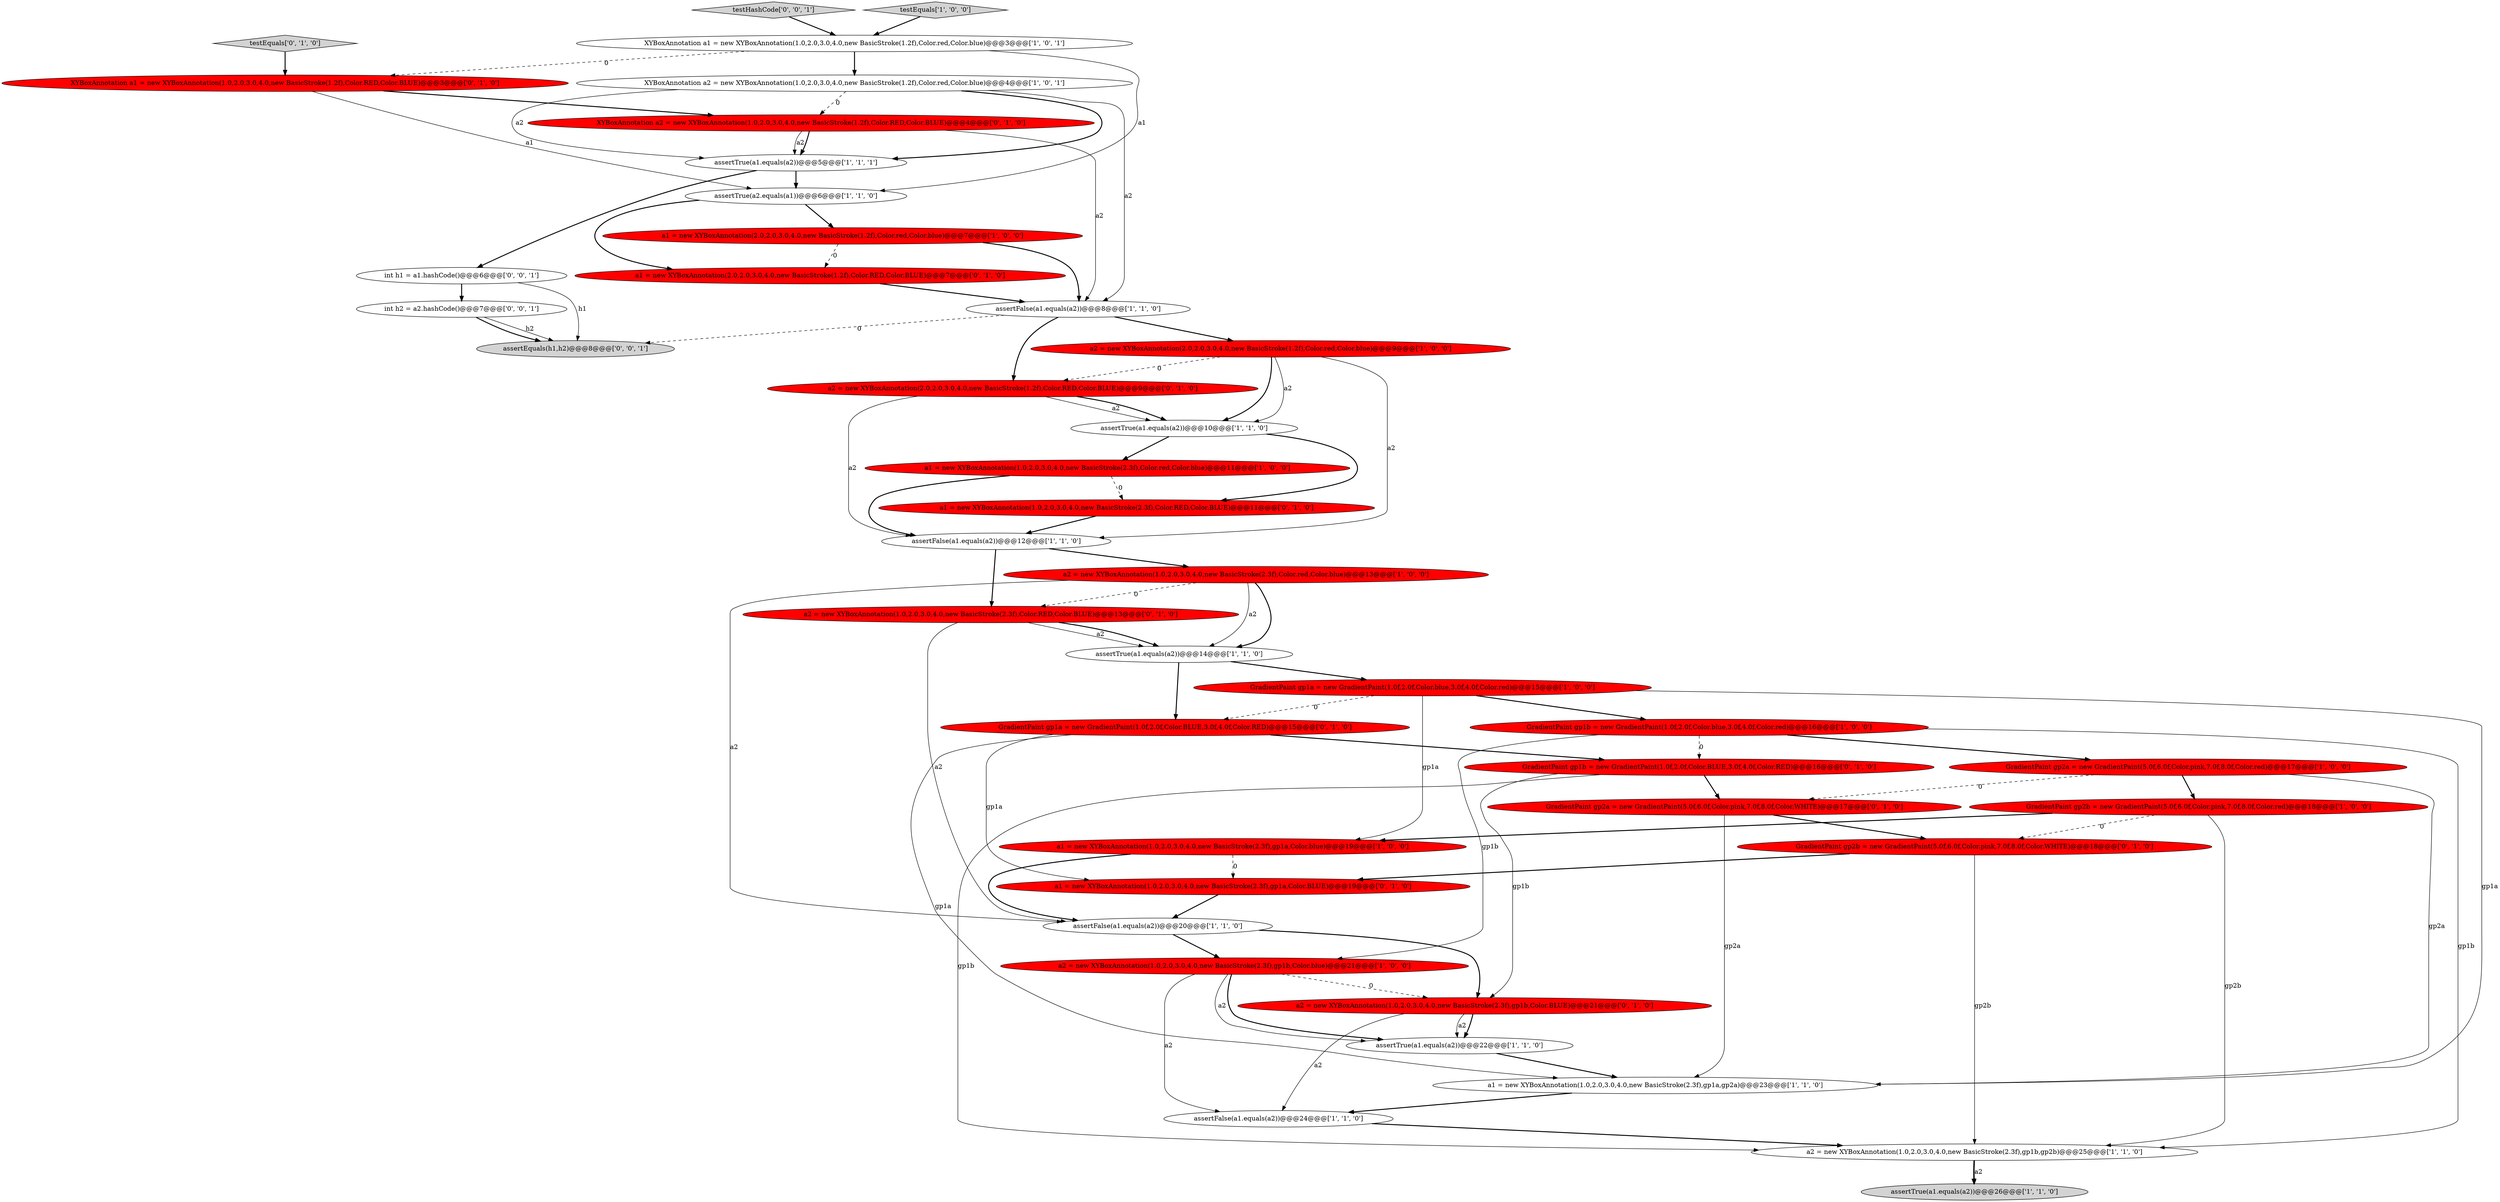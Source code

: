 digraph {
25 [style = filled, label = "a2 = new XYBoxAnnotation(1.0,2.0,3.0,4.0,new BasicStroke(2.3f),gp1b,Color.BLUE)@@@21@@@['0', '1', '0']", fillcolor = red, shape = ellipse image = "AAA1AAABBB2BBB"];
5 [style = filled, label = "a1 = new XYBoxAnnotation(1.0,2.0,3.0,4.0,new BasicStroke(2.3f),Color.red,Color.blue)@@@11@@@['1', '0', '0']", fillcolor = red, shape = ellipse image = "AAA1AAABBB1BBB"];
7 [style = filled, label = "a2 = new XYBoxAnnotation(1.0,2.0,3.0,4.0,new BasicStroke(2.3f),Color.red,Color.blue)@@@13@@@['1', '0', '0']", fillcolor = red, shape = ellipse image = "AAA1AAABBB1BBB"];
21 [style = filled, label = "GradientPaint gp2a = new GradientPaint(5.0f,6.0f,Color.pink,7.0f,8.0f,Color.red)@@@17@@@['1', '0', '0']", fillcolor = red, shape = ellipse image = "AAA1AAABBB1BBB"];
39 [style = filled, label = "int h1 = a1.hashCode()@@@6@@@['0', '0', '1']", fillcolor = white, shape = ellipse image = "AAA0AAABBB3BBB"];
29 [style = filled, label = "XYBoxAnnotation a1 = new XYBoxAnnotation(1.0,2.0,3.0,4.0,new BasicStroke(1.2f),Color.RED,Color.BLUE)@@@3@@@['0', '1', '0']", fillcolor = red, shape = ellipse image = "AAA1AAABBB2BBB"];
12 [style = filled, label = "a2 = new XYBoxAnnotation(1.0,2.0,3.0,4.0,new BasicStroke(2.3f),gp1b,Color.blue)@@@21@@@['1', '0', '0']", fillcolor = red, shape = ellipse image = "AAA1AAABBB1BBB"];
3 [style = filled, label = "a1 = new XYBoxAnnotation(2.0,2.0,3.0,4.0,new BasicStroke(1.2f),Color.red,Color.blue)@@@7@@@['1', '0', '0']", fillcolor = red, shape = ellipse image = "AAA1AAABBB1BBB"];
4 [style = filled, label = "assertTrue(a1.equals(a2))@@@5@@@['1', '1', '1']", fillcolor = white, shape = ellipse image = "AAA0AAABBB1BBB"];
24 [style = filled, label = "XYBoxAnnotation a2 = new XYBoxAnnotation(1.0,2.0,3.0,4.0,new BasicStroke(1.2f),Color.red,Color.blue)@@@4@@@['1', '0', '1']", fillcolor = white, shape = ellipse image = "AAA0AAABBB1BBB"];
26 [style = filled, label = "GradientPaint gp1a = new GradientPaint(1.0f,2.0f,Color.BLUE,3.0f,4.0f,Color.RED)@@@15@@@['0', '1', '0']", fillcolor = red, shape = ellipse image = "AAA1AAABBB2BBB"];
18 [style = filled, label = "GradientPaint gp1b = new GradientPaint(1.0f,2.0f,Color.blue,3.0f,4.0f,Color.red)@@@16@@@['1', '0', '0']", fillcolor = red, shape = ellipse image = "AAA1AAABBB1BBB"];
30 [style = filled, label = "a1 = new XYBoxAnnotation(2.0,2.0,3.0,4.0,new BasicStroke(1.2f),Color.RED,Color.BLUE)@@@7@@@['0', '1', '0']", fillcolor = red, shape = ellipse image = "AAA1AAABBB2BBB"];
16 [style = filled, label = "a1 = new XYBoxAnnotation(1.0,2.0,3.0,4.0,new BasicStroke(2.3f),gp1a,Color.blue)@@@19@@@['1', '0', '0']", fillcolor = red, shape = ellipse image = "AAA1AAABBB1BBB"];
27 [style = filled, label = "XYBoxAnnotation a2 = new XYBoxAnnotation(1.0,2.0,3.0,4.0,new BasicStroke(1.2f),Color.RED,Color.BLUE)@@@4@@@['0', '1', '0']", fillcolor = red, shape = ellipse image = "AAA1AAABBB2BBB"];
20 [style = filled, label = "assertFalse(a1.equals(a2))@@@20@@@['1', '1', '0']", fillcolor = white, shape = ellipse image = "AAA0AAABBB1BBB"];
19 [style = filled, label = "GradientPaint gp2b = new GradientPaint(5.0f,6.0f,Color.pink,7.0f,8.0f,Color.red)@@@18@@@['1', '0', '0']", fillcolor = red, shape = ellipse image = "AAA1AAABBB1BBB"];
15 [style = filled, label = "assertFalse(a1.equals(a2))@@@12@@@['1', '1', '0']", fillcolor = white, shape = ellipse image = "AAA0AAABBB1BBB"];
1 [style = filled, label = "a2 = new XYBoxAnnotation(1.0,2.0,3.0,4.0,new BasicStroke(2.3f),gp1b,gp2b)@@@25@@@['1', '1', '0']", fillcolor = white, shape = ellipse image = "AAA0AAABBB1BBB"];
9 [style = filled, label = "assertTrue(a1.equals(a2))@@@14@@@['1', '1', '0']", fillcolor = white, shape = ellipse image = "AAA0AAABBB1BBB"];
14 [style = filled, label = "assertTrue(a1.equals(a2))@@@10@@@['1', '1', '0']", fillcolor = white, shape = ellipse image = "AAA0AAABBB1BBB"];
0 [style = filled, label = "assertFalse(a1.equals(a2))@@@8@@@['1', '1', '0']", fillcolor = white, shape = ellipse image = "AAA0AAABBB1BBB"];
6 [style = filled, label = "assertTrue(a1.equals(a2))@@@22@@@['1', '1', '0']", fillcolor = white, shape = ellipse image = "AAA0AAABBB1BBB"];
35 [style = filled, label = "a2 = new XYBoxAnnotation(2.0,2.0,3.0,4.0,new BasicStroke(1.2f),Color.RED,Color.BLUE)@@@9@@@['0', '1', '0']", fillcolor = red, shape = ellipse image = "AAA1AAABBB2BBB"];
28 [style = filled, label = "a1 = new XYBoxAnnotation(1.0,2.0,3.0,4.0,new BasicStroke(2.3f),Color.RED,Color.BLUE)@@@11@@@['0', '1', '0']", fillcolor = red, shape = ellipse image = "AAA1AAABBB2BBB"];
41 [style = filled, label = "testHashCode['0', '0', '1']", fillcolor = lightgray, shape = diamond image = "AAA0AAABBB3BBB"];
13 [style = filled, label = "assertTrue(a2.equals(a1))@@@6@@@['1', '1', '0']", fillcolor = white, shape = ellipse image = "AAA0AAABBB1BBB"];
23 [style = filled, label = "XYBoxAnnotation a1 = new XYBoxAnnotation(1.0,2.0,3.0,4.0,new BasicStroke(1.2f),Color.red,Color.blue)@@@3@@@['1', '0', '1']", fillcolor = white, shape = ellipse image = "AAA0AAABBB1BBB"];
40 [style = filled, label = "int h2 = a2.hashCode()@@@7@@@['0', '0', '1']", fillcolor = white, shape = ellipse image = "AAA0AAABBB3BBB"];
2 [style = filled, label = "a1 = new XYBoxAnnotation(1.0,2.0,3.0,4.0,new BasicStroke(2.3f),gp1a,gp2a)@@@23@@@['1', '1', '0']", fillcolor = white, shape = ellipse image = "AAA0AAABBB1BBB"];
8 [style = filled, label = "assertFalse(a1.equals(a2))@@@24@@@['1', '1', '0']", fillcolor = white, shape = ellipse image = "AAA0AAABBB1BBB"];
33 [style = filled, label = "testEquals['0', '1', '0']", fillcolor = lightgray, shape = diamond image = "AAA0AAABBB2BBB"];
37 [style = filled, label = "a1 = new XYBoxAnnotation(1.0,2.0,3.0,4.0,new BasicStroke(2.3f),gp1a,Color.BLUE)@@@19@@@['0', '1', '0']", fillcolor = red, shape = ellipse image = "AAA1AAABBB2BBB"];
31 [style = filled, label = "GradientPaint gp2b = new GradientPaint(5.0f,6.0f,Color.pink,7.0f,8.0f,Color.WHITE)@@@18@@@['0', '1', '0']", fillcolor = red, shape = ellipse image = "AAA1AAABBB2BBB"];
10 [style = filled, label = "a2 = new XYBoxAnnotation(2.0,2.0,3.0,4.0,new BasicStroke(1.2f),Color.red,Color.blue)@@@9@@@['1', '0', '0']", fillcolor = red, shape = ellipse image = "AAA1AAABBB1BBB"];
11 [style = filled, label = "assertTrue(a1.equals(a2))@@@26@@@['1', '1', '0']", fillcolor = lightgray, shape = ellipse image = "AAA0AAABBB1BBB"];
32 [style = filled, label = "a2 = new XYBoxAnnotation(1.0,2.0,3.0,4.0,new BasicStroke(2.3f),Color.RED,Color.BLUE)@@@13@@@['0', '1', '0']", fillcolor = red, shape = ellipse image = "AAA1AAABBB2BBB"];
17 [style = filled, label = "GradientPaint gp1a = new GradientPaint(1.0f,2.0f,Color.blue,3.0f,4.0f,Color.red)@@@15@@@['1', '0', '0']", fillcolor = red, shape = ellipse image = "AAA1AAABBB1BBB"];
34 [style = filled, label = "GradientPaint gp2a = new GradientPaint(5.0f,6.0f,Color.pink,7.0f,8.0f,Color.WHITE)@@@17@@@['0', '1', '0']", fillcolor = red, shape = ellipse image = "AAA1AAABBB2BBB"];
36 [style = filled, label = "GradientPaint gp1b = new GradientPaint(1.0f,2.0f,Color.BLUE,3.0f,4.0f,Color.RED)@@@16@@@['0', '1', '0']", fillcolor = red, shape = ellipse image = "AAA1AAABBB2BBB"];
22 [style = filled, label = "testEquals['1', '0', '0']", fillcolor = lightgray, shape = diamond image = "AAA0AAABBB1BBB"];
38 [style = filled, label = "assertEquals(h1,h2)@@@8@@@['0', '0', '1']", fillcolor = lightgray, shape = ellipse image = "AAA0AAABBB3BBB"];
31->37 [style = bold, label=""];
24->27 [style = dashed, label="0"];
40->38 [style = solid, label="h2"];
35->15 [style = solid, label="a2"];
5->15 [style = bold, label=""];
14->28 [style = bold, label=""];
24->0 [style = solid, label="a2"];
26->37 [style = solid, label="gp1a"];
25->6 [style = bold, label=""];
40->38 [style = bold, label=""];
0->38 [style = dashed, label="0"];
9->26 [style = bold, label=""];
7->9 [style = bold, label=""];
8->1 [style = bold, label=""];
25->8 [style = solid, label="a2"];
5->28 [style = dashed, label="0"];
10->14 [style = solid, label="a2"];
19->1 [style = solid, label="gp2b"];
24->4 [style = solid, label="a2"];
31->1 [style = solid, label="gp2b"];
36->1 [style = solid, label="gp1b"];
16->37 [style = dashed, label="0"];
21->19 [style = bold, label=""];
10->14 [style = bold, label=""];
12->8 [style = solid, label="a2"];
9->17 [style = bold, label=""];
34->31 [style = bold, label=""];
21->2 [style = solid, label="gp2a"];
20->25 [style = bold, label=""];
22->23 [style = bold, label=""];
18->12 [style = solid, label="gp1b"];
3->0 [style = bold, label=""];
1->11 [style = bold, label=""];
6->2 [style = bold, label=""];
33->29 [style = bold, label=""];
29->27 [style = bold, label=""];
29->13 [style = solid, label="a1"];
1->11 [style = solid, label="a2"];
7->20 [style = solid, label="a2"];
10->15 [style = solid, label="a2"];
17->2 [style = solid, label="gp1a"];
32->9 [style = solid, label="a2"];
16->20 [style = bold, label=""];
34->2 [style = solid, label="gp2a"];
10->35 [style = dashed, label="0"];
35->14 [style = solid, label="a2"];
3->30 [style = dashed, label="0"];
21->34 [style = dashed, label="0"];
4->39 [style = bold, label=""];
4->13 [style = bold, label=""];
35->14 [style = bold, label=""];
18->1 [style = solid, label="gp1b"];
19->16 [style = bold, label=""];
39->38 [style = solid, label="h1"];
32->9 [style = bold, label=""];
17->16 [style = solid, label="gp1a"];
39->40 [style = bold, label=""];
18->36 [style = dashed, label="0"];
7->32 [style = dashed, label="0"];
27->4 [style = solid, label="a2"];
30->0 [style = bold, label=""];
18->21 [style = bold, label=""];
32->20 [style = solid, label="a2"];
36->34 [style = bold, label=""];
14->5 [style = bold, label=""];
19->31 [style = dashed, label="0"];
28->15 [style = bold, label=""];
15->7 [style = bold, label=""];
26->36 [style = bold, label=""];
37->20 [style = bold, label=""];
13->30 [style = bold, label=""];
36->25 [style = solid, label="gp1b"];
12->6 [style = bold, label=""];
23->29 [style = dashed, label="0"];
26->2 [style = solid, label="gp1a"];
7->9 [style = solid, label="a2"];
27->4 [style = bold, label=""];
23->24 [style = bold, label=""];
24->4 [style = bold, label=""];
0->10 [style = bold, label=""];
12->25 [style = dashed, label="0"];
25->6 [style = solid, label="a2"];
13->3 [style = bold, label=""];
23->13 [style = solid, label="a1"];
20->12 [style = bold, label=""];
12->6 [style = solid, label="a2"];
0->35 [style = bold, label=""];
17->26 [style = dashed, label="0"];
27->0 [style = solid, label="a2"];
15->32 [style = bold, label=""];
41->23 [style = bold, label=""];
17->18 [style = bold, label=""];
2->8 [style = bold, label=""];
}
